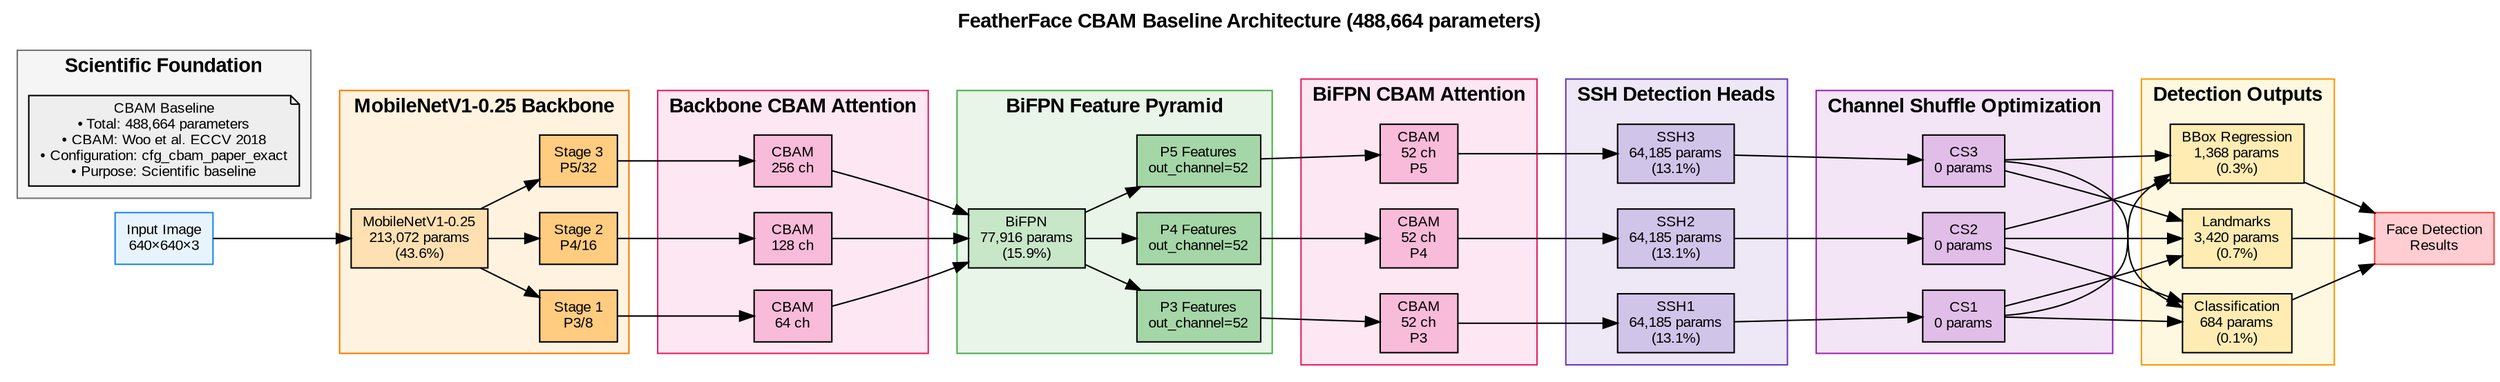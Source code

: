 digraph CBamBaseline {
    // Graph configuration
    rankdir=LR;
    node [shape=box, style=filled, fontname="Arial", fontsize=10];
    edge [fontname="Arial", fontsize=9];
    
    // Title
    label="FeatherFace CBAM Baseline Architecture (488,664 parameters)";
    labelloc="t";
    fontsize=14;
    fontname="Arial Bold";
    
    // Input
    input [label="Input Image\n640×640×3", fillcolor="#E8F4FD", color="#1E88E5"];
    
    // Backbone
    subgraph cluster_backbone {
        label="MobileNetV1-0.25 Backbone";
        style=filled;
        fillcolor="#FFF3E0";
        color="#F57C00";
        
        mobilenet [label="MobileNetV1-0.25\n213,072 params\n(43.6%)", fillcolor="#FFE0B2"];
        stage1 [label="Stage 1\nP3/8", fillcolor="#FFCC80"];
        stage2 [label="Stage 2\nP4/16", fillcolor="#FFCC80"];
        stage3 [label="Stage 3\nP5/32", fillcolor="#FFCC80"];
    }
    
    // Backbone CBAM Attention
    subgraph cluster_backbone_cbam {
        label="Backbone CBAM Attention";
        style=filled;
        fillcolor="#FDE7F3";
        color="#E91E63";
        
        backbone_cbam1 [label="CBAM\n64 ch", fillcolor="#F8BBD9"];
        backbone_cbam2 [label="CBAM\n128 ch", fillcolor="#F8BBD9"];
        backbone_cbam3 [label="CBAM\n256 ch", fillcolor="#F8BBD9"];
    }
    
    // Feature Pyramid Network
    subgraph cluster_fpn {
        label="BiFPN Feature Pyramid";
        style=filled;
        fillcolor="#E8F5E8";
        color="#4CAF50";
        
        bifpn [label="BiFPN\n77,916 params\n(15.9%)", fillcolor="#C8E6C8"];
        p3_out [label="P3 Features\nout_channel=52", fillcolor="#A5D6A7"];
        p4_out [label="P4 Features\nout_channel=52", fillcolor="#A5D6A7"];
        p5_out [label="P5 Features\nout_channel=52", fillcolor="#A5D6A7"];
    }
    
    // BiFPN CBAM Attention
    subgraph cluster_bifpn_cbam {
        label="BiFPN CBAM Attention";
        style=filled;
        fillcolor="#FDE7F3";
        color="#E91E63";
        
        bifpn_cbam1 [label="CBAM\n52 ch\nP3", fillcolor="#F8BBD9"];
        bifpn_cbam2 [label="CBAM\n52 ch\nP4", fillcolor="#F8BBD9"];
        bifpn_cbam3 [label="CBAM\n52 ch\nP5", fillcolor="#F8BBD9"];
    }
    
    // SSH Detection Heads
    subgraph cluster_ssh {
        label="SSH Detection Heads";
        style=filled;
        fillcolor="#EDE7F6";
        color="#673AB7";
        
        ssh1 [label="SSH1\n64,185 params\n(13.1%)", fillcolor="#D1C4E9"];
        ssh2 [label="SSH2\n64,185 params\n(13.1%)", fillcolor="#D1C4E9"];
        ssh3 [label="SSH3\n64,185 params\n(13.1%)", fillcolor="#D1C4E9"];
    }
    
    // Channel Shuffle
    subgraph cluster_shuffle {
        label="Channel Shuffle Optimization";
        style=filled;
        fillcolor="#F3E5F5";
        color="#9C27B0";
        
        cs1 [label="CS1\n0 params", fillcolor="#E1BEE7"];
        cs2 [label="CS2\n0 params", fillcolor="#E1BEE7"];
        cs3 [label="CS3\n0 params", fillcolor="#E1BEE7"];
    }
    
    // Output Heads
    subgraph cluster_outputs {
        label="Detection Outputs";
        style=filled;
        fillcolor="#FFF8E1";
        color="#FF9800";
        
        class_head [label="Classification\n684 params\n(0.1%)", fillcolor="#FFECB3"];
        bbox_head [label="BBox Regression\n1,368 params\n(0.3%)", fillcolor="#FFECB3"];
        landmark_head [label="Landmarks\n3,420 params\n(0.7%)", fillcolor="#FFECB3"];
    }
    
    // Final Outputs
    output [label="Face Detection\nResults", fillcolor="#FFCDD2", color="#F44336"];
    
    // Connections
    input -> mobilenet;
    
    mobilenet -> stage1;
    mobilenet -> stage2;
    mobilenet -> stage3;
    
    stage1 -> backbone_cbam1;
    stage2 -> backbone_cbam2;
    stage3 -> backbone_cbam3;
    
    backbone_cbam1 -> bifpn;
    backbone_cbam2 -> bifpn;
    backbone_cbam3 -> bifpn;
    
    bifpn -> p3_out;
    bifpn -> p4_out;
    bifpn -> p5_out;
    
    p3_out -> bifpn_cbam1;
    p4_out -> bifpn_cbam2;
    p5_out -> bifpn_cbam3;
    
    bifpn_cbam1 -> ssh1;
    bifpn_cbam2 -> ssh2;
    bifpn_cbam3 -> ssh3;
    
    ssh1 -> cs1;
    ssh2 -> cs2;
    ssh3 -> cs3;
    
    cs1 -> class_head;
    cs1 -> bbox_head;
    cs1 -> landmark_head;
    cs2 -> class_head;
    cs2 -> bbox_head;
    cs2 -> landmark_head;
    cs3 -> class_head;
    cs3 -> bbox_head;
    cs3 -> landmark_head;
    
    class_head -> output;
    bbox_head -> output;
    landmark_head -> output;
    
    // Scientific details
    subgraph cluster_details {
        label="Scientific Foundation";
        style=filled;
        fillcolor="#F5F5F5";
        color="#757575";
        
        details [label="CBAM Baseline\n• Total: 488,664 parameters\n• CBAM: Woo et al. ECCV 2018\n• Configuration: cfg_cbam_paper_exact\n• Purpose: Scientific baseline", 
                fillcolor="#EEEEEE", shape=note];
    }
}